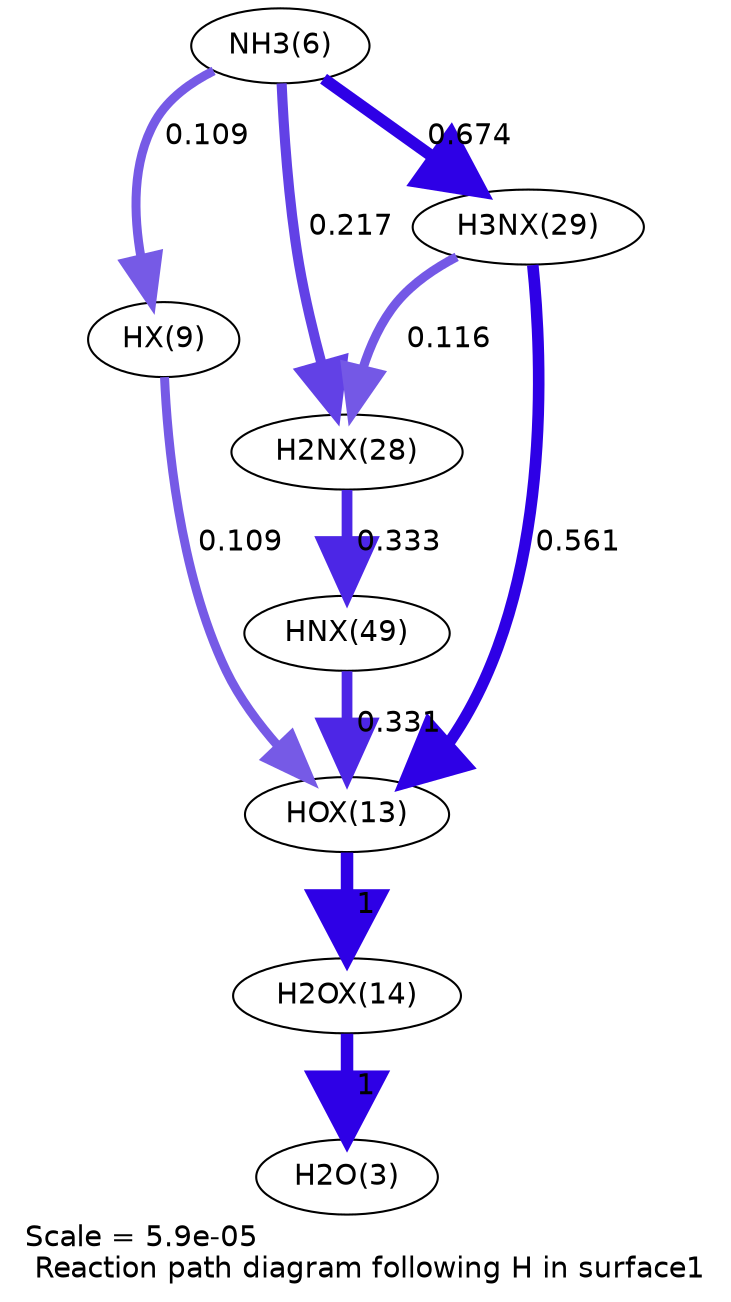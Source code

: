 digraph reaction_paths {
center=1;
s7 -> s12[fontname="Helvetica", penwidth=4.32, arrowsize=2.16, color="0.7, 0.609, 0.9"
, label=" 0.109"];
s7 -> s19[fontname="Helvetica", penwidth=4.85, arrowsize=2.42, color="0.7, 0.717, 0.9"
, label=" 0.217"];
s7 -> s20[fontname="Helvetica", penwidth=5.7, arrowsize=2.85, color="0.7, 1.17, 0.9"
, label=" 0.674"];
s12 -> s14[fontname="Helvetica", penwidth=4.32, arrowsize=2.16, color="0.7, 0.609, 0.9"
, label=" 0.109"];
s20 -> s19[fontname="Helvetica", penwidth=4.38, arrowsize=2.19, color="0.7, 0.616, 0.9"
, label=" 0.116"];
s19 -> s22[fontname="Helvetica", penwidth=5.17, arrowsize=2.59, color="0.7, 0.833, 0.9"
, label=" 0.333"];
s20 -> s14[fontname="Helvetica", penwidth=5.56, arrowsize=2.78, color="0.7, 1.06, 0.9"
, label=" 0.561"];
s22 -> s14[fontname="Helvetica", penwidth=5.16, arrowsize=2.58, color="0.7, 0.831, 0.9"
, label=" 0.331"];
s14 -> s15[fontname="Helvetica", penwidth=6, arrowsize=3, color="0.7, 1.5, 0.9"
, label=" 1"];
s15 -> s4[fontname="Helvetica", penwidth=6, arrowsize=3, color="0.7, 1.5, 0.9"
, label=" 1"];
s4 [ fontname="Helvetica", label="H2O(3)"];
s7 [ fontname="Helvetica", label="NH3(6)"];
s12 [ fontname="Helvetica", label="HX(9)"];
s14 [ fontname="Helvetica", label="HOX(13)"];
s15 [ fontname="Helvetica", label="H2OX(14)"];
s19 [ fontname="Helvetica", label="H2NX(28)"];
s20 [ fontname="Helvetica", label="H3NX(29)"];
s22 [ fontname="Helvetica", label="HNX(49)"];
 label = "Scale = 5.9e-05\l Reaction path diagram following H in surface1";
 fontname = "Helvetica";
}
